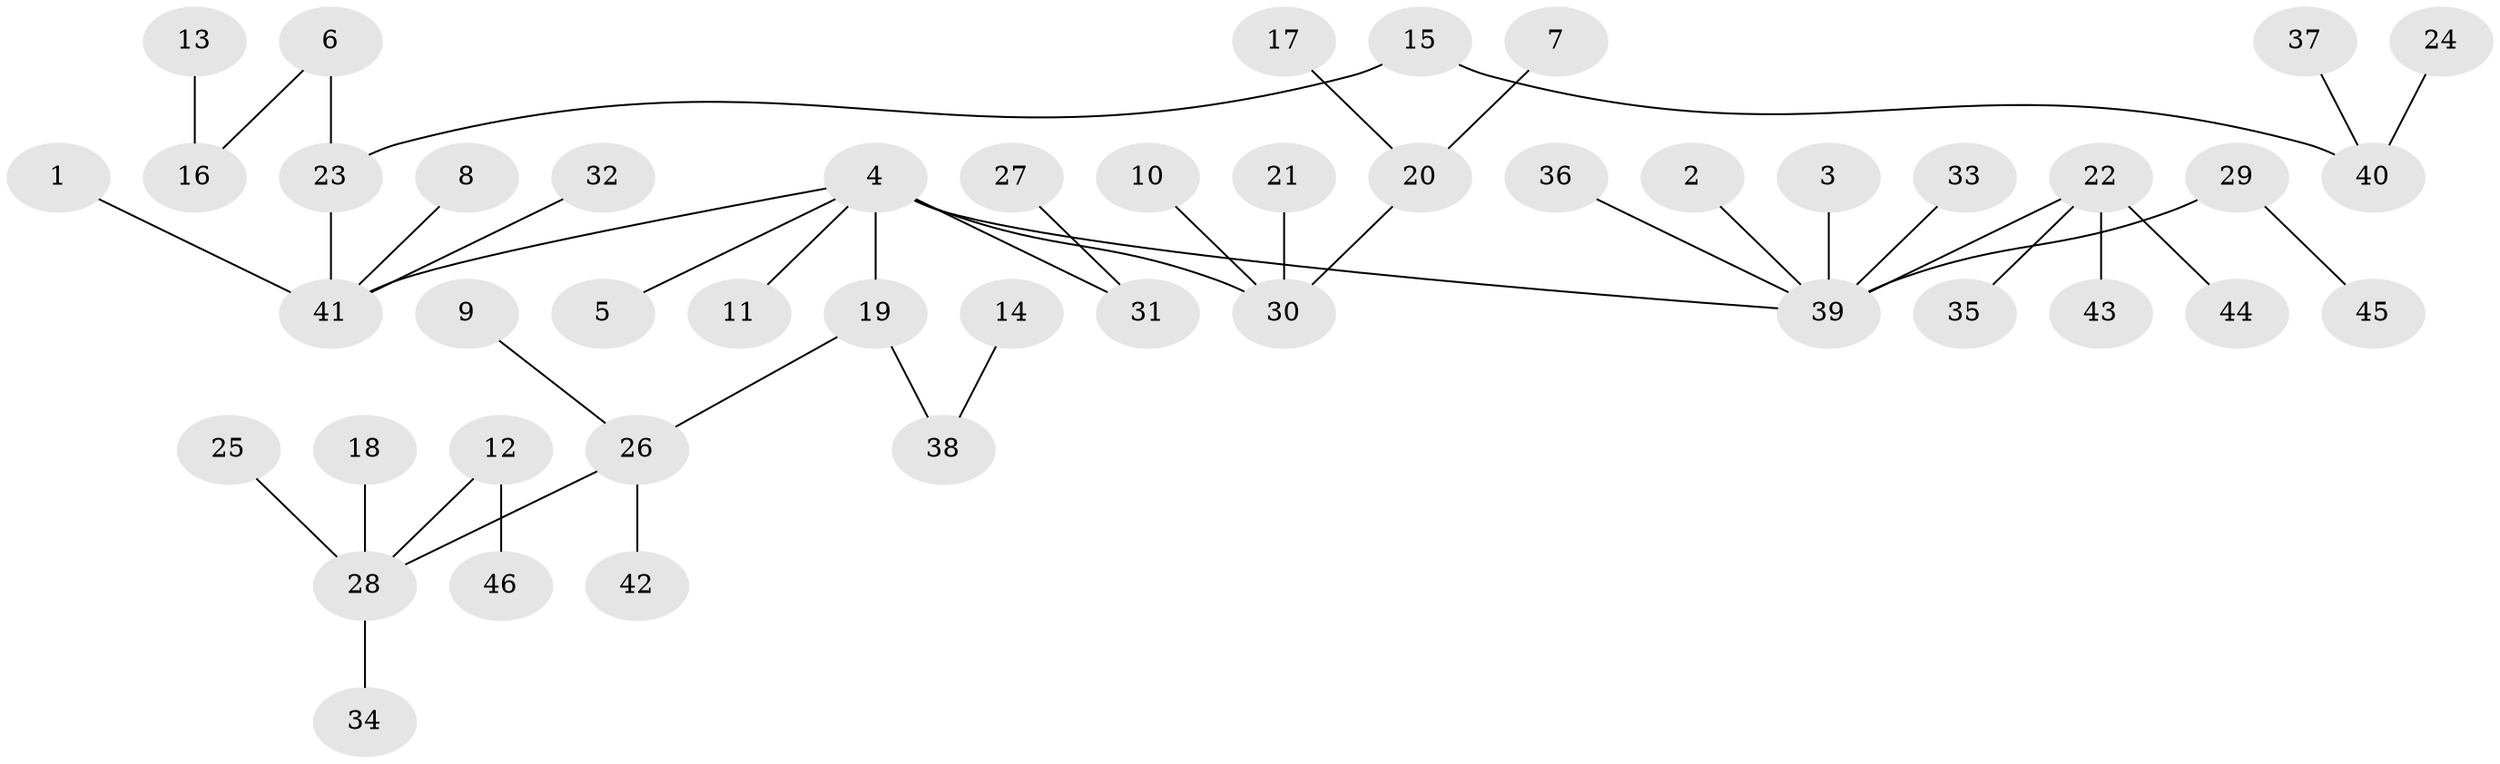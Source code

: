 // original degree distribution, {4: 0.08695652173913043, 5: 0.021739130434782608, 8: 0.010869565217391304, 1: 0.532608695652174, 2: 0.20652173913043478, 3: 0.11956521739130435, 6: 0.021739130434782608}
// Generated by graph-tools (version 1.1) at 2025/26/03/09/25 03:26:28]
// undirected, 46 vertices, 45 edges
graph export_dot {
graph [start="1"]
  node [color=gray90,style=filled];
  1;
  2;
  3;
  4;
  5;
  6;
  7;
  8;
  9;
  10;
  11;
  12;
  13;
  14;
  15;
  16;
  17;
  18;
  19;
  20;
  21;
  22;
  23;
  24;
  25;
  26;
  27;
  28;
  29;
  30;
  31;
  32;
  33;
  34;
  35;
  36;
  37;
  38;
  39;
  40;
  41;
  42;
  43;
  44;
  45;
  46;
  1 -- 41 [weight=1.0];
  2 -- 39 [weight=1.0];
  3 -- 39 [weight=1.0];
  4 -- 5 [weight=1.0];
  4 -- 11 [weight=1.0];
  4 -- 19 [weight=1.0];
  4 -- 30 [weight=1.0];
  4 -- 31 [weight=1.0];
  4 -- 39 [weight=1.0];
  4 -- 41 [weight=1.0];
  6 -- 16 [weight=1.0];
  6 -- 23 [weight=1.0];
  7 -- 20 [weight=1.0];
  8 -- 41 [weight=1.0];
  9 -- 26 [weight=1.0];
  10 -- 30 [weight=1.0];
  12 -- 28 [weight=1.0];
  12 -- 46 [weight=1.0];
  13 -- 16 [weight=1.0];
  14 -- 38 [weight=1.0];
  15 -- 23 [weight=1.0];
  15 -- 40 [weight=1.0];
  17 -- 20 [weight=1.0];
  18 -- 28 [weight=1.0];
  19 -- 26 [weight=1.0];
  19 -- 38 [weight=1.0];
  20 -- 30 [weight=1.0];
  21 -- 30 [weight=1.0];
  22 -- 35 [weight=1.0];
  22 -- 39 [weight=1.0];
  22 -- 43 [weight=1.0];
  22 -- 44 [weight=1.0];
  23 -- 41 [weight=1.0];
  24 -- 40 [weight=1.0];
  25 -- 28 [weight=1.0];
  26 -- 28 [weight=1.0];
  26 -- 42 [weight=1.0];
  27 -- 31 [weight=1.0];
  28 -- 34 [weight=1.0];
  29 -- 39 [weight=1.0];
  29 -- 45 [weight=1.0];
  32 -- 41 [weight=1.0];
  33 -- 39 [weight=1.0];
  36 -- 39 [weight=1.0];
  37 -- 40 [weight=1.0];
}
